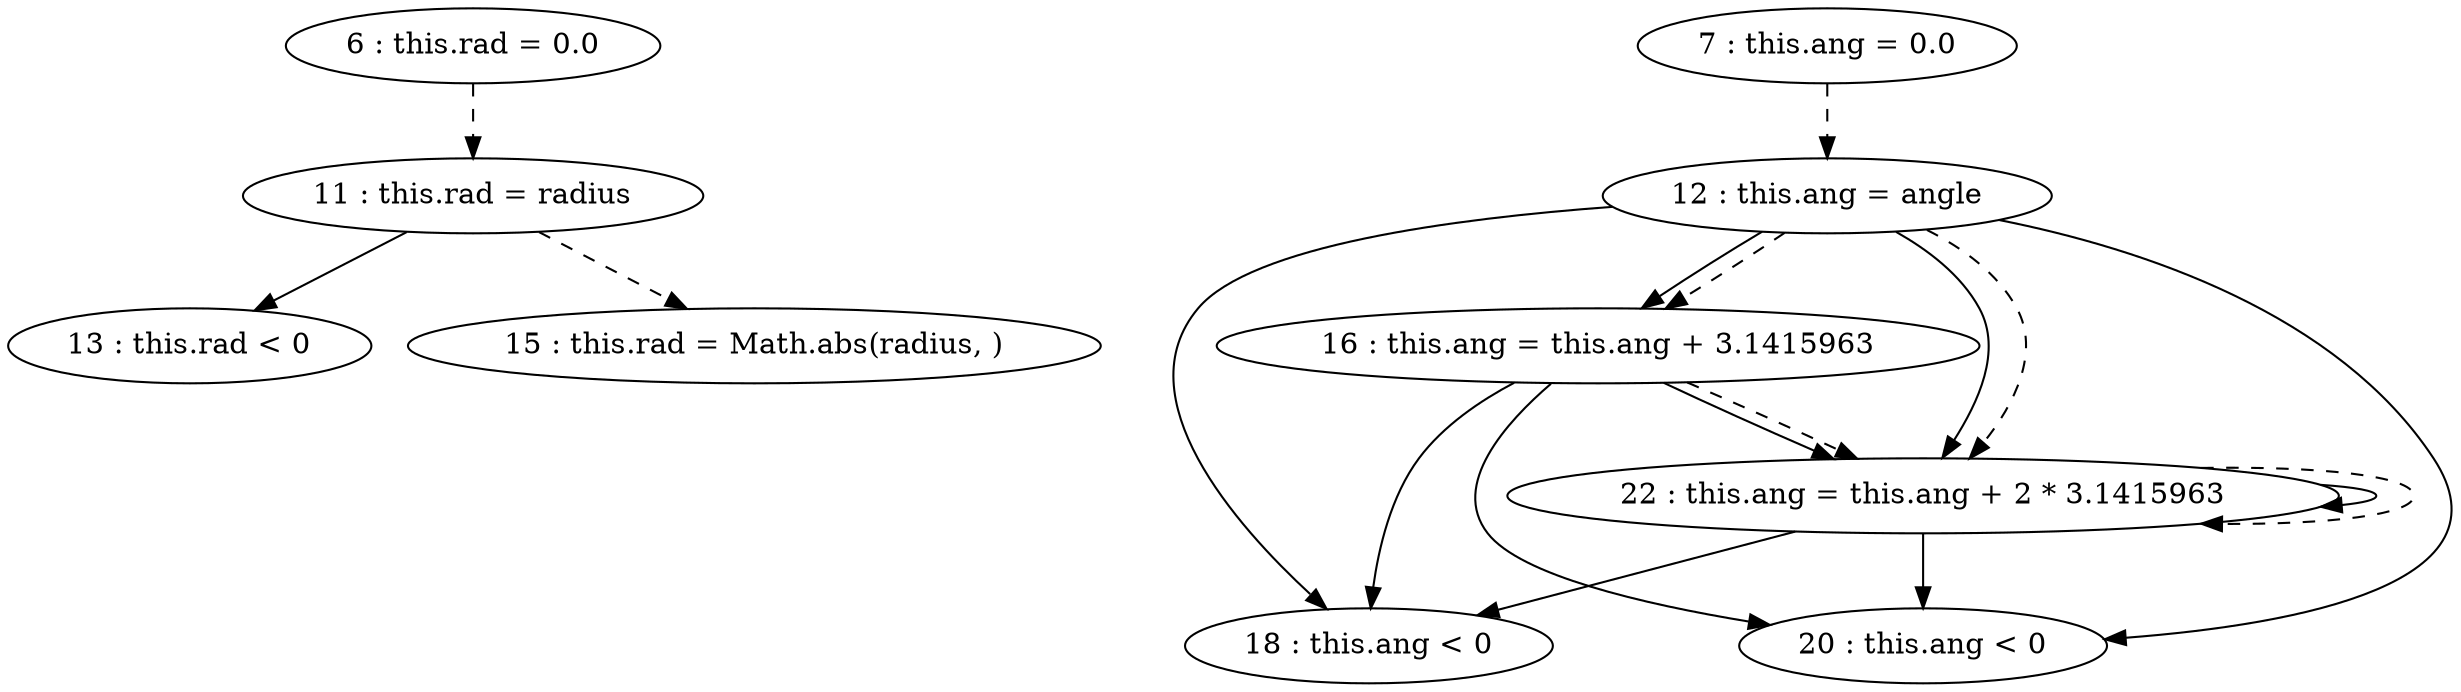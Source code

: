 digraph G {
"6 : this.rad = 0.0"
"6 : this.rad = 0.0" -> "11 : this.rad = radius" [style=dashed]
"7 : this.ang = 0.0"
"7 : this.ang = 0.0" -> "12 : this.ang = angle" [style=dashed]
"11 : this.rad = radius"
"11 : this.rad = radius" -> "13 : this.rad < 0"
"11 : this.rad = radius" -> "15 : this.rad = Math.abs(radius, )" [style=dashed]
"12 : this.ang = angle"
"12 : this.ang = angle" -> "18 : this.ang < 0"
"12 : this.ang = angle" -> "22 : this.ang = this.ang + 2 * 3.1415963"
"12 : this.ang = angle" -> "16 : this.ang = this.ang + 3.1415963"
"12 : this.ang = angle" -> "20 : this.ang < 0"
"12 : this.ang = angle" -> "22 : this.ang = this.ang + 2 * 3.1415963" [style=dashed]
"12 : this.ang = angle" -> "16 : this.ang = this.ang + 3.1415963" [style=dashed]
"13 : this.rad < 0"
"15 : this.rad = Math.abs(radius, )"
"16 : this.ang = this.ang + 3.1415963"
"16 : this.ang = this.ang + 3.1415963" -> "18 : this.ang < 0"
"16 : this.ang = this.ang + 3.1415963" -> "22 : this.ang = this.ang + 2 * 3.1415963"
"16 : this.ang = this.ang + 3.1415963" -> "20 : this.ang < 0"
"16 : this.ang = this.ang + 3.1415963" -> "22 : this.ang = this.ang + 2 * 3.1415963" [style=dashed]
"18 : this.ang < 0"
"20 : this.ang < 0"
"22 : this.ang = this.ang + 2 * 3.1415963"
"22 : this.ang = this.ang + 2 * 3.1415963" -> "18 : this.ang < 0"
"22 : this.ang = this.ang + 2 * 3.1415963" -> "22 : this.ang = this.ang + 2 * 3.1415963"
"22 : this.ang = this.ang + 2 * 3.1415963" -> "20 : this.ang < 0"
"22 : this.ang = this.ang + 2 * 3.1415963" -> "22 : this.ang = this.ang + 2 * 3.1415963" [style=dashed]
"18 : this.ang < 0"
}